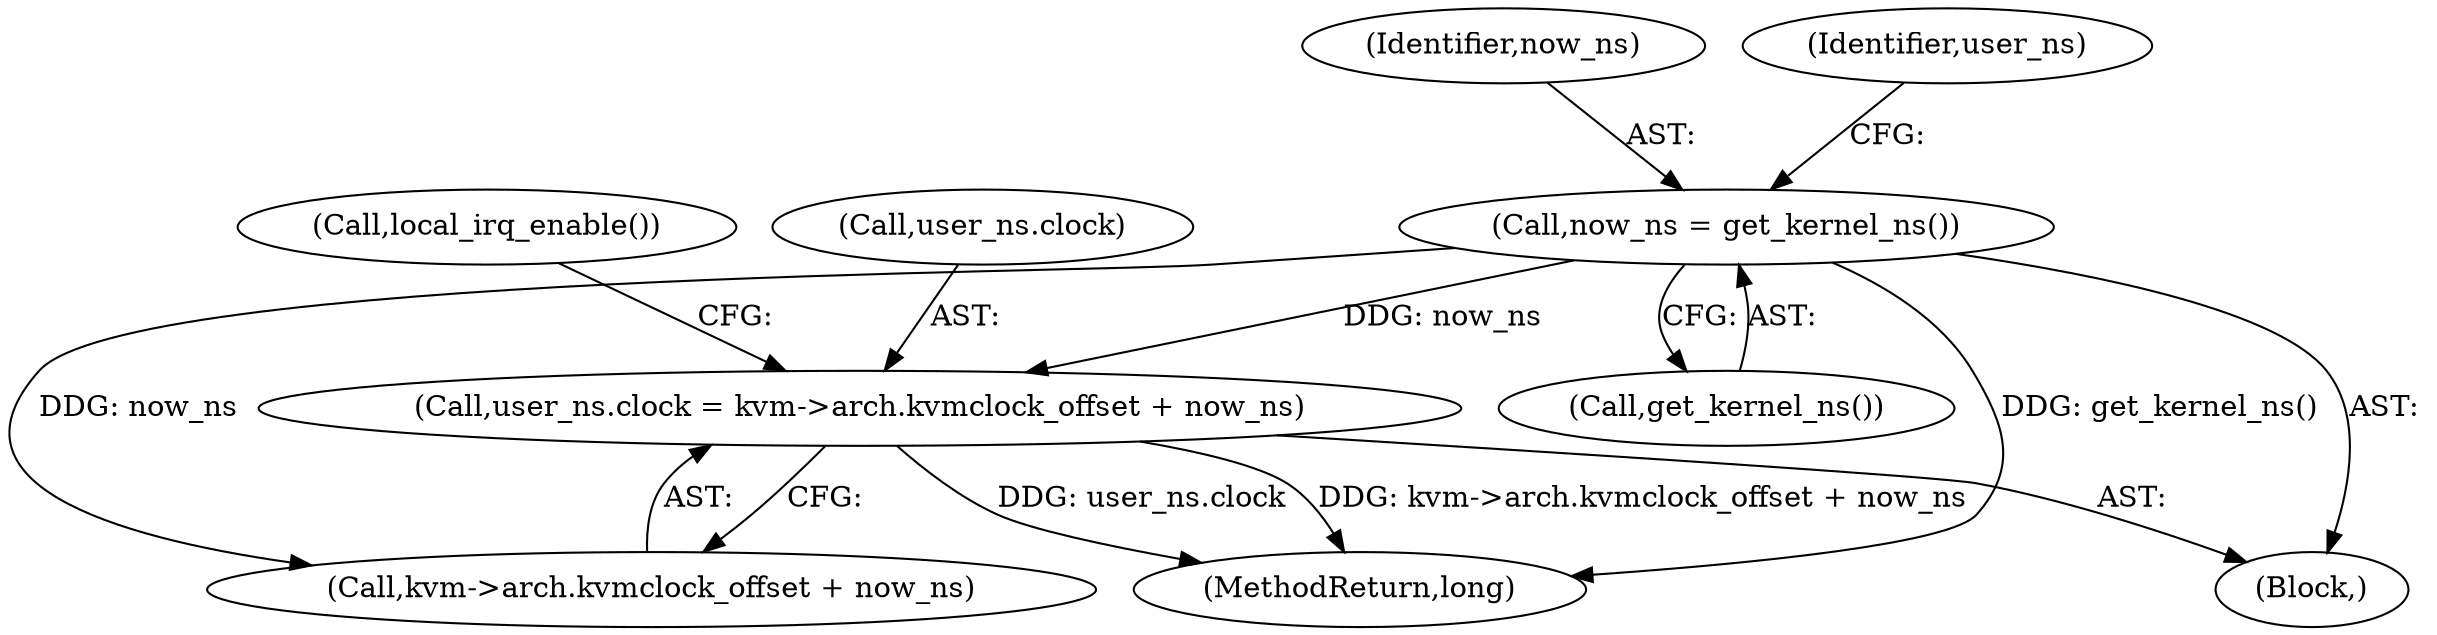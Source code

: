 digraph "0_linux_9c895160d25a76c21b65bad141b08e8d4f99afef@integer" {
"1000866" [label="(Call,user_ns.clock = kvm->arch.kvmclock_offset + now_ns)"];
"1000863" [label="(Call,now_ns = get_kernel_ns())"];
"1000866" [label="(Call,user_ns.clock = kvm->arch.kvmclock_offset + now_ns)"];
"1000859" [label="(Block,)"];
"1000877" [label="(Call,local_irq_enable())"];
"1000913" [label="(MethodReturn,long)"];
"1000867" [label="(Call,user_ns.clock)"];
"1000870" [label="(Call,kvm->arch.kvmclock_offset + now_ns)"];
"1000864" [label="(Identifier,now_ns)"];
"1000865" [label="(Call,get_kernel_ns())"];
"1000868" [label="(Identifier,user_ns)"];
"1000863" [label="(Call,now_ns = get_kernel_ns())"];
"1000866" -> "1000859"  [label="AST: "];
"1000866" -> "1000870"  [label="CFG: "];
"1000867" -> "1000866"  [label="AST: "];
"1000870" -> "1000866"  [label="AST: "];
"1000877" -> "1000866"  [label="CFG: "];
"1000866" -> "1000913"  [label="DDG: user_ns.clock"];
"1000866" -> "1000913"  [label="DDG: kvm->arch.kvmclock_offset + now_ns"];
"1000863" -> "1000866"  [label="DDG: now_ns"];
"1000863" -> "1000859"  [label="AST: "];
"1000863" -> "1000865"  [label="CFG: "];
"1000864" -> "1000863"  [label="AST: "];
"1000865" -> "1000863"  [label="AST: "];
"1000868" -> "1000863"  [label="CFG: "];
"1000863" -> "1000913"  [label="DDG: get_kernel_ns()"];
"1000863" -> "1000870"  [label="DDG: now_ns"];
}
